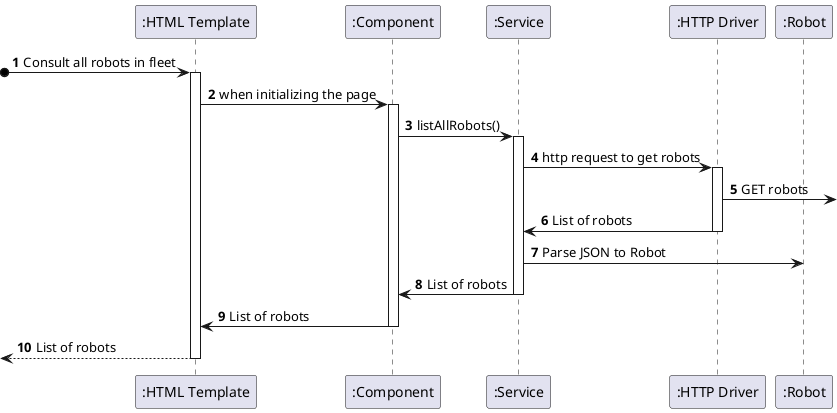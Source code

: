 @startuml ProcessView

autonumber

participant ":HTML Template" as Template
participant ":Component" as Component
participant ":Service" as Service
participant ":HTTP Driver" as Driver
participant ":Robot" as Robot


?o-> Template: Consult all robots in fleet
activate Template
Template-> Component: when initializing the page
activate Component
Component -> Service: listAllRobots()
activate Service
Service -> Driver: http request to get robots
activate Driver
Driver ->: GET robots
Driver -> Service: List of robots
deactivate Driver
Service -> Robot: Parse JSON to Robot
Service -> Component: List of robots
deactivate Service
Component -> Template: List of robots
deactivate Component
<-- Template: List of robots
deactivate Template


@enduml
